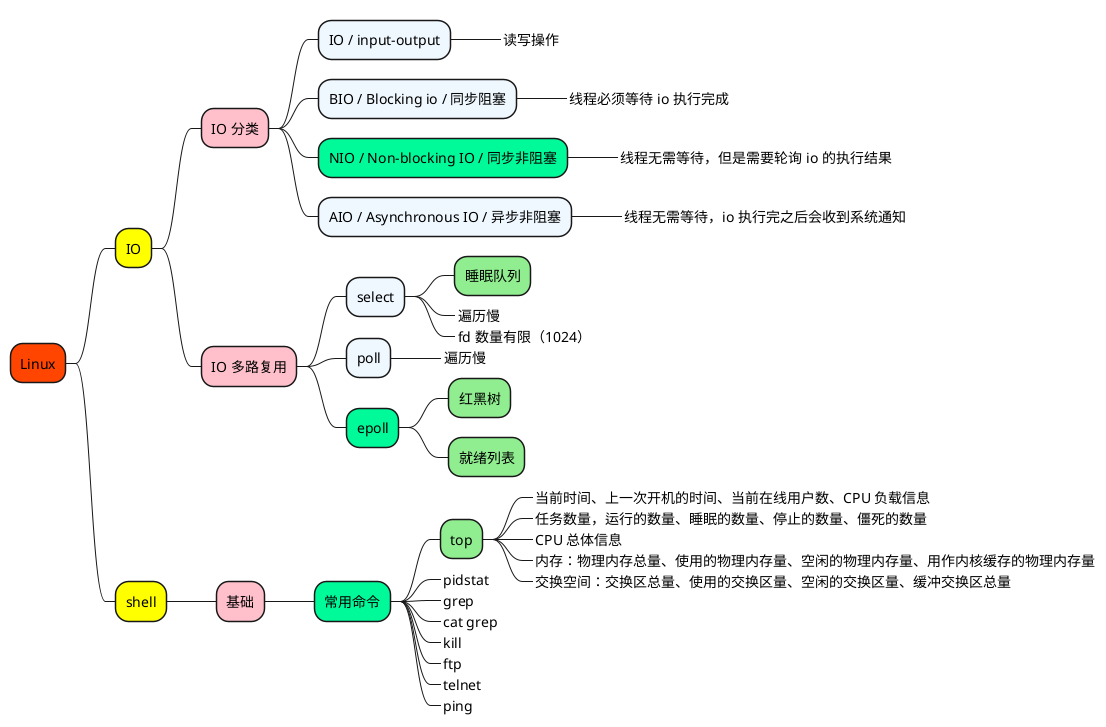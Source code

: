 @startmindmap

+[#OrangeRed] Linux

++[#yellow] IO

+++[#Pink] IO 分类
++++[#AliceBlue] IO / input-output
+++++_ 读写操作
++++[#AliceBlue] BIO / Blocking io / 同步阻塞
+++++_ 线程必须等待 io 执行完成
++++[#MediumSpringGreen] NIO / Non-blocking IO / 同步非阻塞
+++++_ 线程无需等待，但是需要轮询 io 的执行结果
++++[#AliceBlue] AIO / Asynchronous IO / 异步非阻塞
+++++_ 线程无需等待，io 执行完之后会收到系统通知

+++[#Pink] IO 多路复用

++++[#AliceBlue] select
+++++[#LightGreen] 睡眠队列
+++++[#LightGreen]_ 遍历慢
+++++[#LightGreen]_ fd 数量有限（1024）

++++[#AliceBlue] poll
+++++[#Aquamarine]_ 遍历慢

++++[#MediumSpringGreen] epoll
+++++[#LightGreen] 红黑树
+++++[#LightGreen] 就绪列表


++[#yellow] shell

+++[#Pink] 基础

++++[#MediumSpringGreen] 常用命令
+++++[#LightGreen] top
++++++[#Aquamarine]_ 当前时间、上一次开机的时间、当前在线用户数、CPU 负载信息
++++++[#Aquamarine]_ 任务数量，运行的数量、睡眠的数量、停止的数量、僵死的数量
++++++[#Aquamarine]_ CPU 总体信息
++++++[#Aquamarine]_ 内存：物理内存总量、使用的物理内存量、空闲的物理内存量、用作内核缓存的物理内存量
++++++[#Aquamarine]_ 交换空间：交换区总量、使用的交换区量、空闲的交换区量、缓冲交换区总量
+++++[#GhostWhite]_ pidstat
+++++[#GhostWhite]_ grep
+++++[#GhostWhite]_ cat grep
+++++[#GhostWhite]_ kill
+++++[#GhostWhite]_ ftp
+++++[#GhostWhite]_ telnet
+++++[#GhostWhite]_ ping



@endmindmap